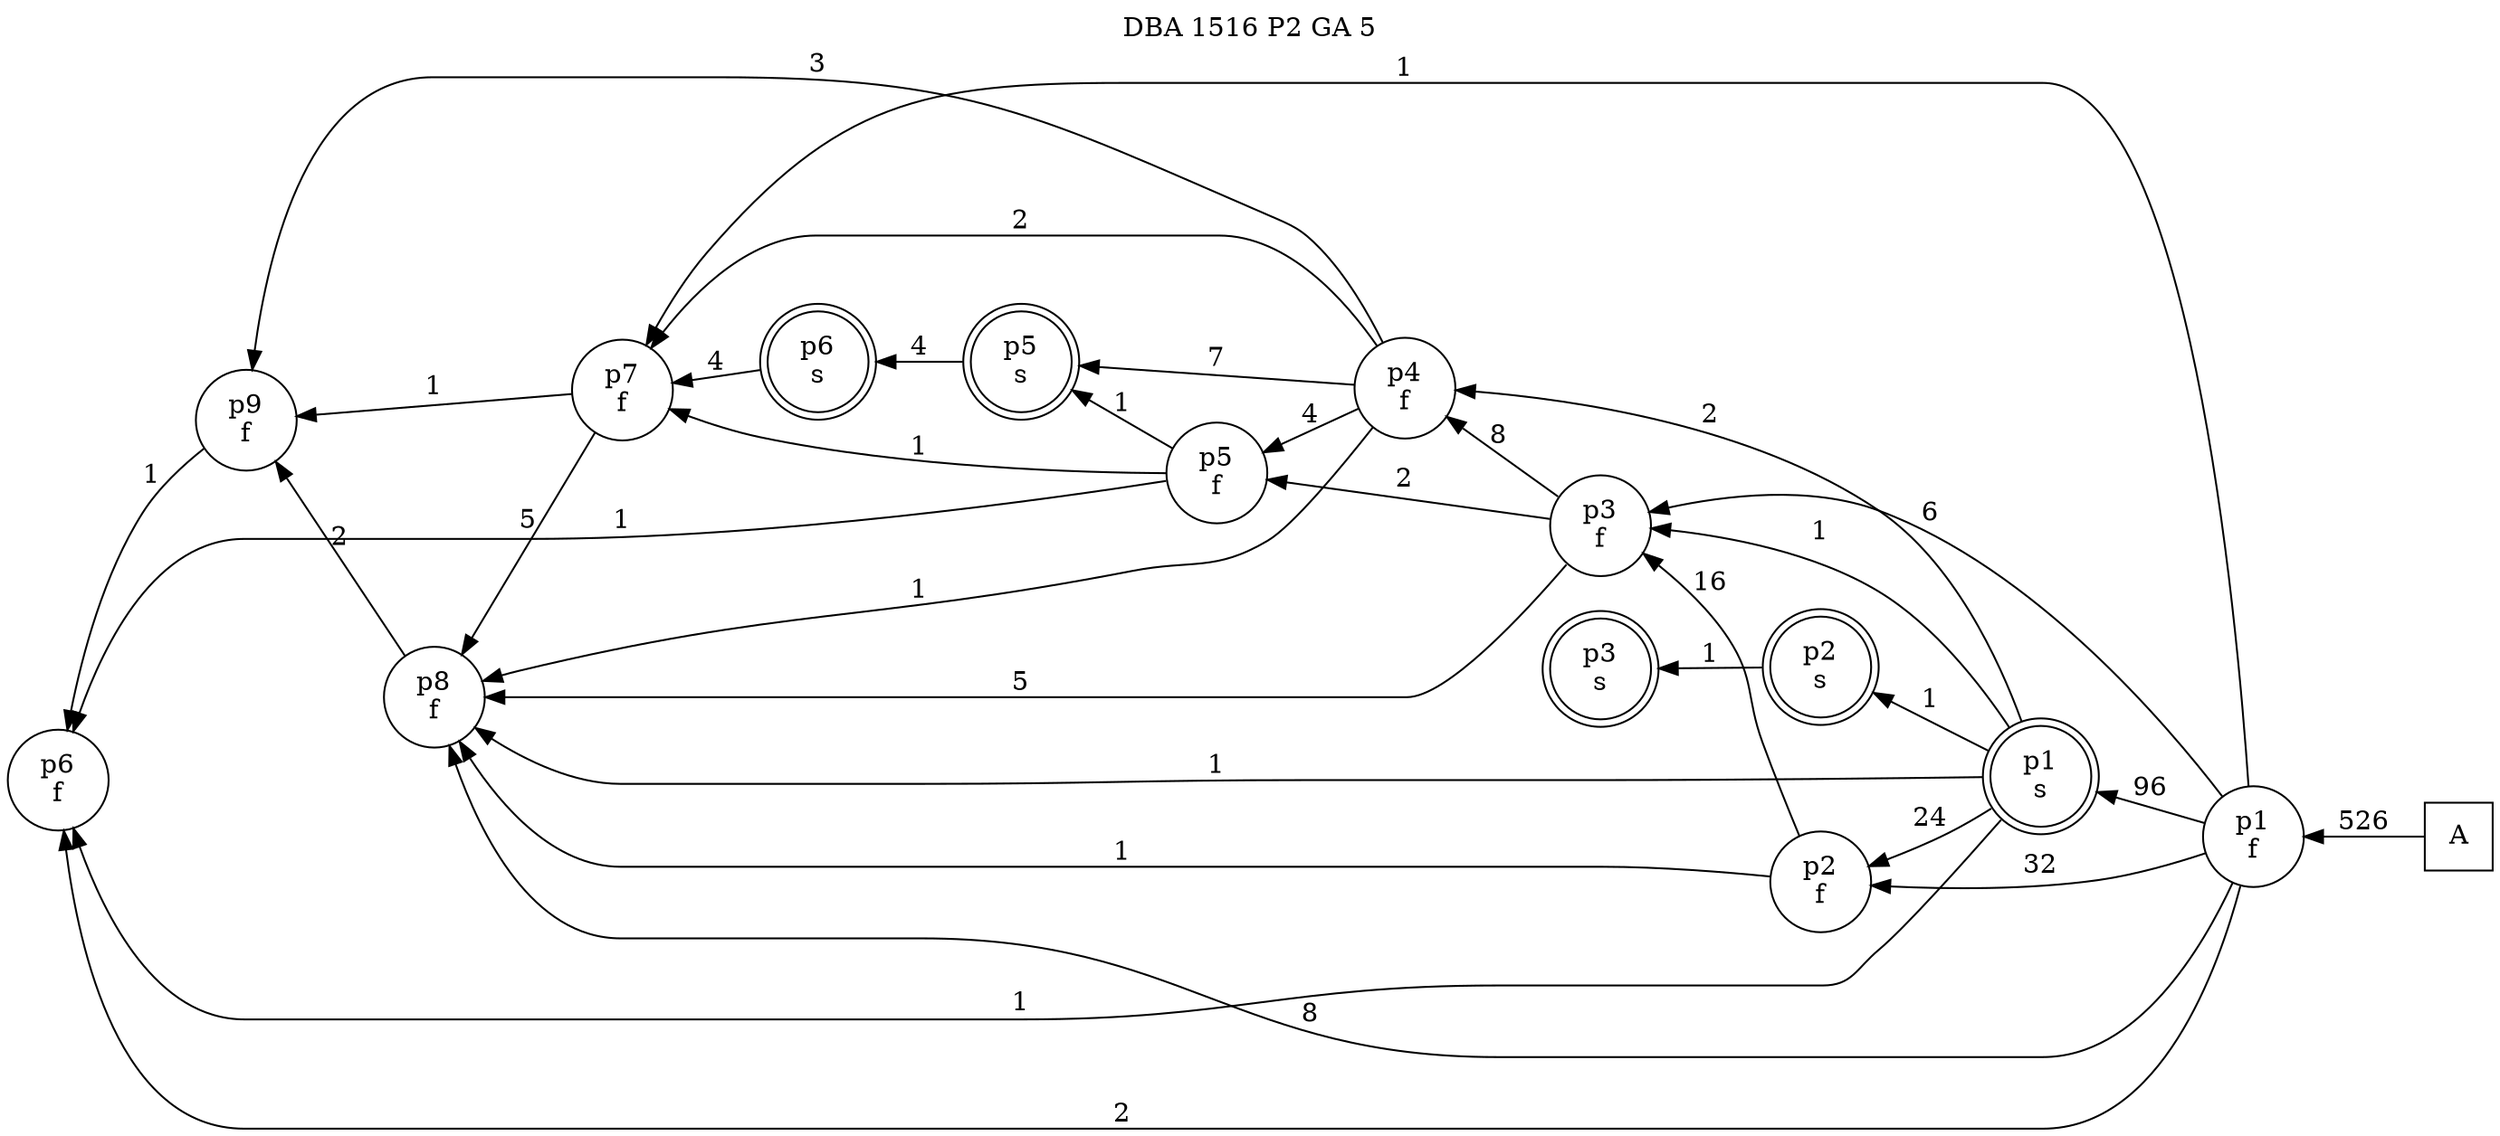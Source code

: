 digraph DBA_1516_P2_GA_5_GOOD {
labelloc="tl"
label= " DBA 1516 P2 GA 5 "
rankdir="RL";
"A" [shape="square" label="A"]
"p1_f" [shape="circle" label="p1
f"]
"p1_s" [shape="doublecircle" label="p1
s"]
"p2_f" [shape="circle" label="p2
f"]
"p3_f" [shape="circle" label="p3
f"]
"p4_f" [shape="circle" label="p4
f"]
"p5_s" [shape="doublecircle" label="p5
s"]
"p6_s" [shape="doublecircle" label="p6
s"]
"p7_f" [shape="circle" label="p7
f"]
"p8_f" [shape="circle" label="p8
f"]
"p9_f" [shape="circle" label="p9
f"]
"p5_f" [shape="circle" label="p5
f"]
"p6_f" [shape="circle" label="p6
f"]
"p2_s" [shape="doublecircle" label="p2
s"]
"p3_s" [shape="doublecircle" label="p3
s"]
"A" -> "p1_f" [ label=526]
"p1_f" -> "p1_s" [ label=96]
"p1_f" -> "p2_f" [ label=32]
"p1_f" -> "p3_f" [ label=6]
"p1_f" -> "p7_f" [ label=1]
"p1_f" -> "p8_f" [ label=8]
"p1_f" -> "p6_f" [ label=2]
"p1_s" -> "p2_f" [ label=24]
"p1_s" -> "p3_f" [ label=1]
"p1_s" -> "p4_f" [ label=2]
"p1_s" -> "p8_f" [ label=1]
"p1_s" -> "p6_f" [ label=1]
"p1_s" -> "p2_s" [ label=1]
"p2_f" -> "p3_f" [ label=16]
"p2_f" -> "p8_f" [ label=1]
"p3_f" -> "p4_f" [ label=8]
"p3_f" -> "p8_f" [ label=5]
"p3_f" -> "p5_f" [ label=2]
"p4_f" -> "p5_s" [ label=7]
"p4_f" -> "p7_f" [ label=2]
"p4_f" -> "p8_f" [ label=1]
"p4_f" -> "p9_f" [ label=3]
"p4_f" -> "p5_f" [ label=4]
"p5_s" -> "p6_s" [ label=4]
"p6_s" -> "p7_f" [ label=4]
"p7_f" -> "p8_f" [ label=5]
"p7_f" -> "p9_f" [ label=1]
"p8_f" -> "p9_f" [ label=2]
"p9_f" -> "p6_f" [ label=1]
"p5_f" -> "p5_s" [ label=1]
"p5_f" -> "p7_f" [ label=1]
"p5_f" -> "p6_f" [ label=1]
"p2_s" -> "p3_s" [ label=1]
}
